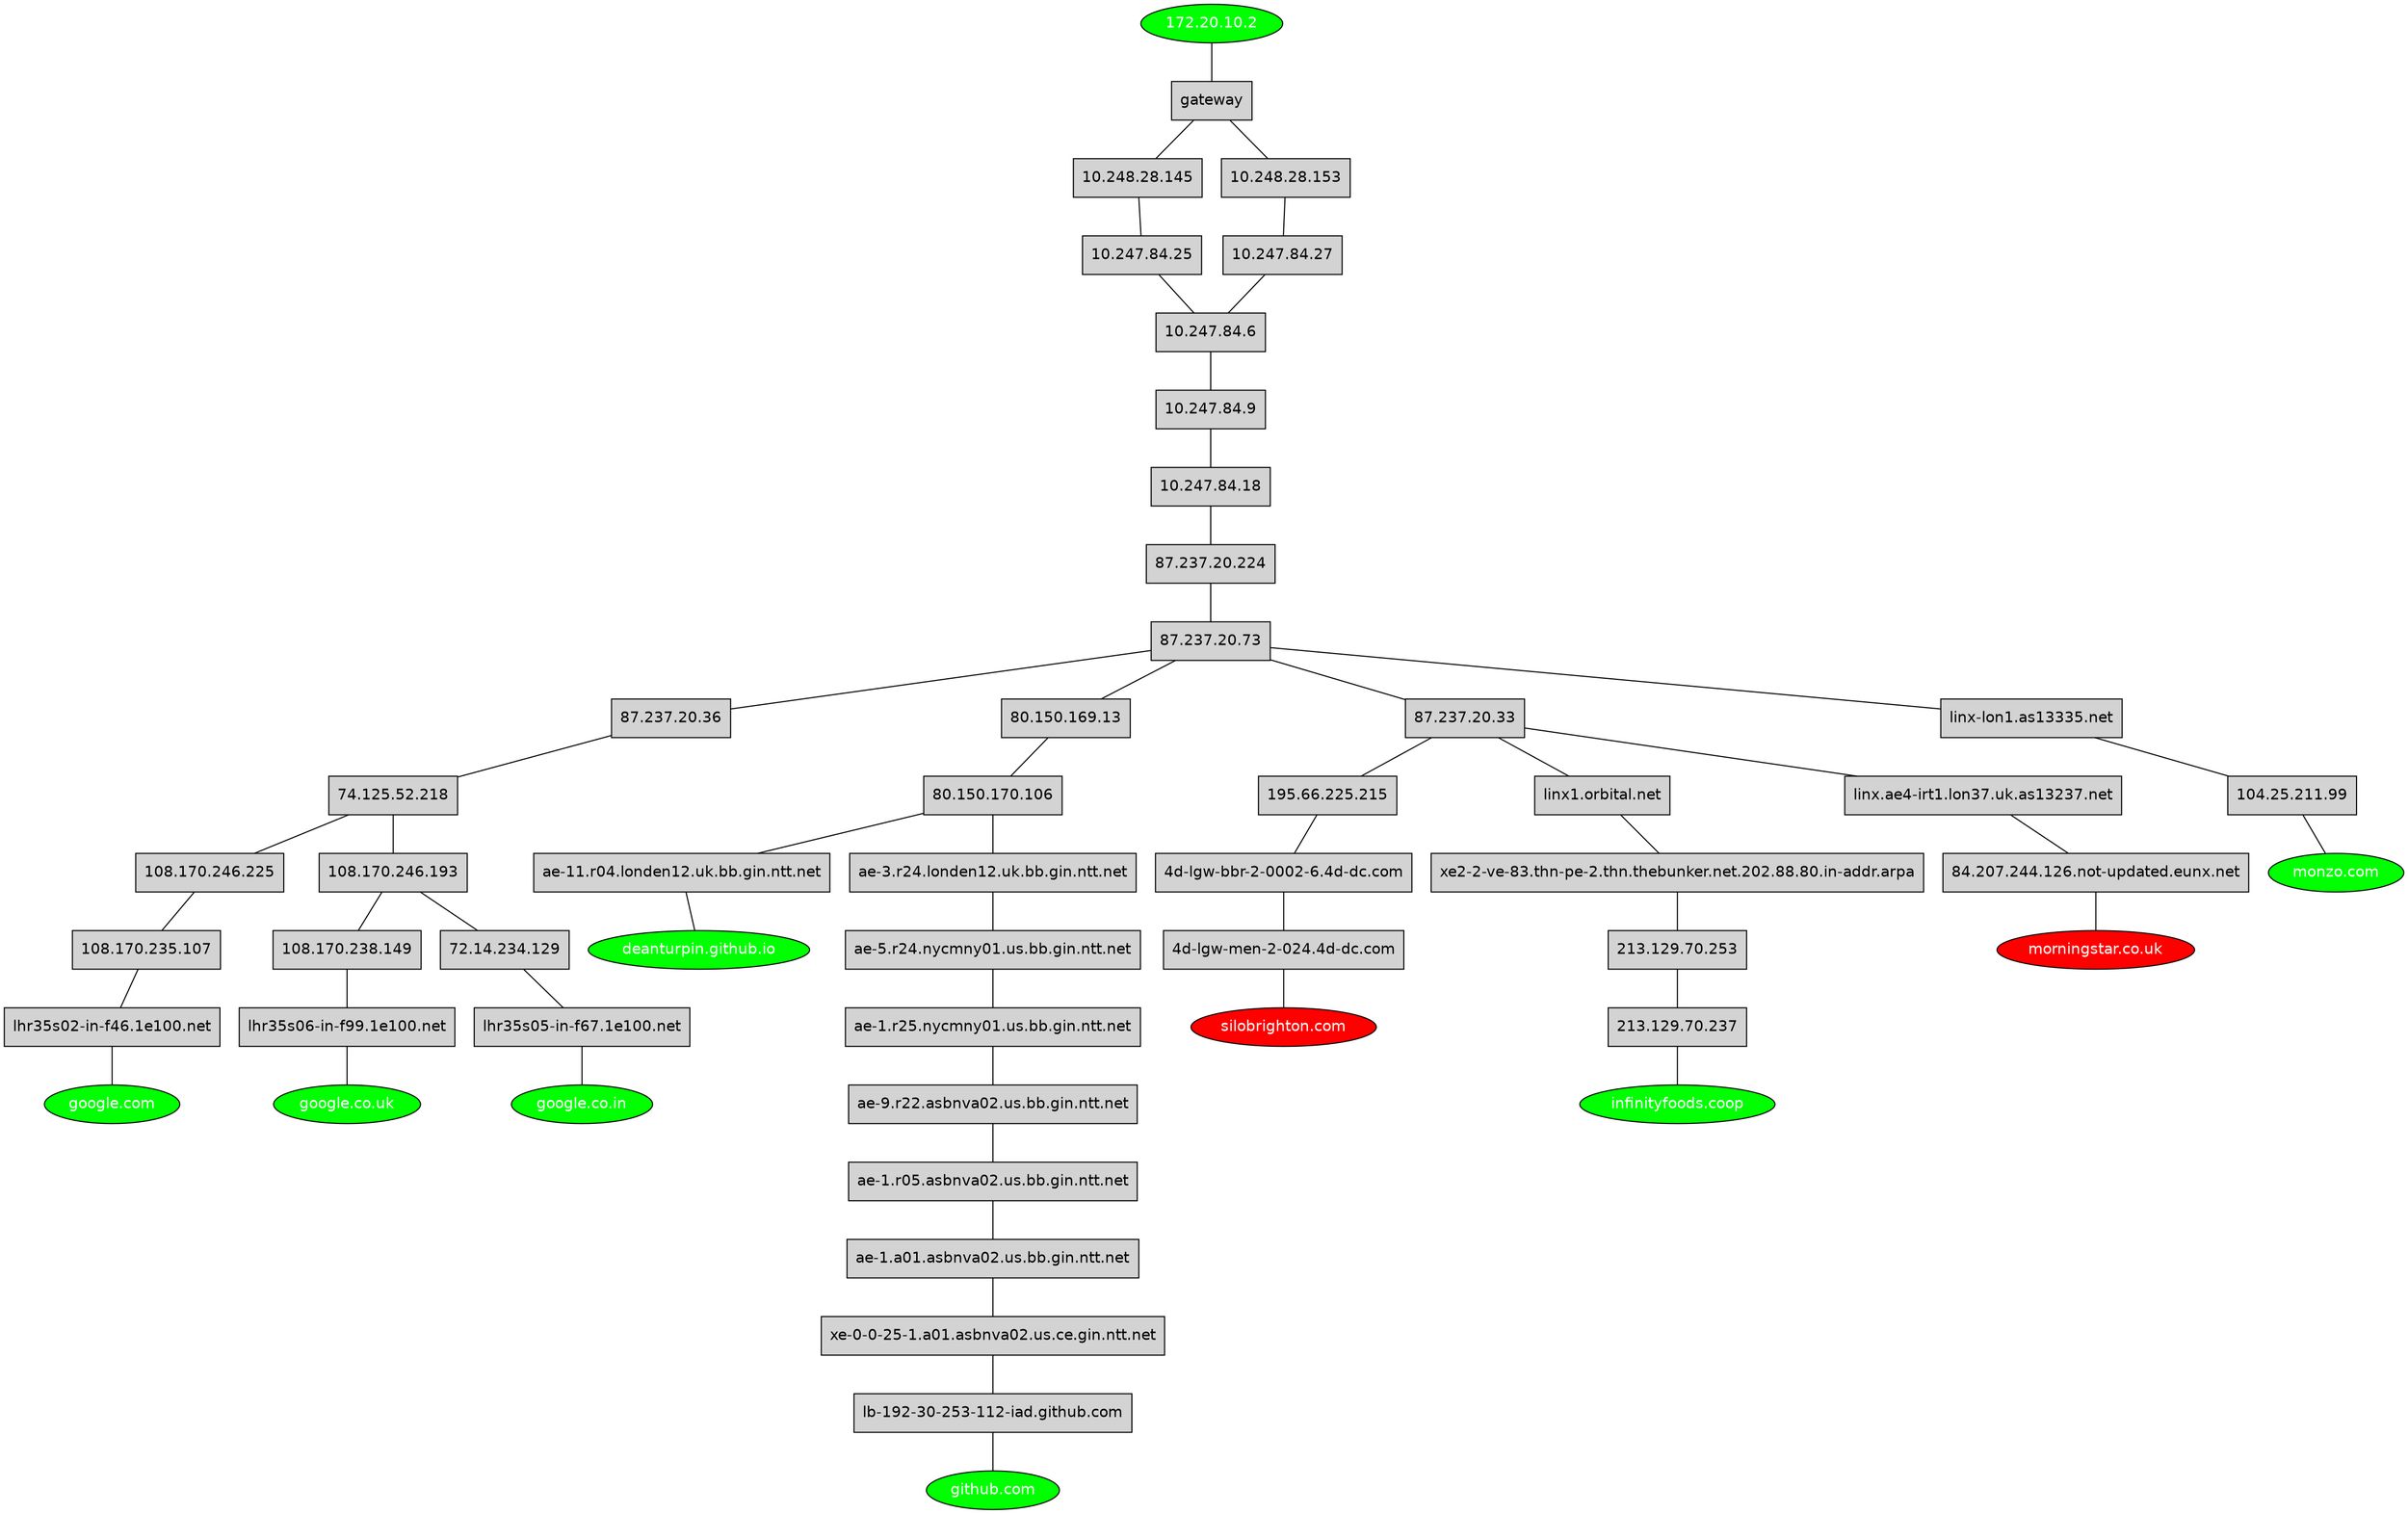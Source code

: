 strict graph {

  node [shape=rectangle style=filled fontname=helvetica]
  "soy yo" [label="172.20.10.2" fillcolor=green shape=oval fontcolor=white]

  "google.com" [fillcolor=green shape=oval fontcolor=white]
  "google.co.uk" [fillcolor=green shape=oval fontcolor=white]
  "google.co.in" [fillcolor=green shape=oval fontcolor=white]
  "deanturpin.github.io" [fillcolor=green shape=oval fontcolor=white]
  "github.com" [fillcolor=green shape=oval fontcolor=white]
  "silobrighton.com" [fillcolor=red shape=oval fontcolor=white]
  "monzo.com" [fillcolor=green shape=oval fontcolor=white]
  "infinityfoods.coop" [fillcolor=green shape=oval fontcolor=white]
  "morningstar.co.uk" [fillcolor=red shape=oval fontcolor=white]
  "soy yo"--"gateway"--"10.248.28.145"--"10.247.84.25"--"10.247.84.6"--"10.247.84.9"--"10.247.84.18"--"87.237.20.224"--"87.237.20.73"--"87.237.20.36"--"74.125.52.218"--"108.170.246.225"--"108.170.235.107"--"lhr35s02-in-f46.1e100.net"--"google.com"
  "soy yo"--"gateway"--"10.248.28.145"--"10.247.84.25"--"10.247.84.6"--"10.247.84.9"--"10.247.84.18"--"87.237.20.224"--"87.237.20.73"--"87.237.20.36"--"74.125.52.218"--"108.170.246.193"--"108.170.238.149"--"lhr35s06-in-f99.1e100.net"--"google.co.uk"
  "soy yo"--"gateway"--"10.248.28.145"--"10.247.84.25"--"10.247.84.6"--"10.247.84.9"--"10.247.84.18"--"87.237.20.224"--"87.237.20.73"--"87.237.20.36"--"74.125.52.218"--"108.170.246.193"--"72.14.234.129"--"lhr35s05-in-f67.1e100.net"--"google.co.in"
  "soy yo"--"gateway"--"10.248.28.153"--"10.247.84.27"--"10.247.84.6"--"10.247.84.9"--"10.247.84.18"--"87.237.20.224"--"87.237.20.73"--"80.150.169.13"--"80.150.170.106"--"ae-11.r04.londen12.uk.bb.gin.ntt.net"--"deanturpin.github.io"
  "soy yo"--"gateway"--"10.248.28.145"--"10.247.84.25"--"10.247.84.6"--"10.247.84.9"--"10.247.84.18"--"87.237.20.224"--"87.237.20.73"--"80.150.169.13"--"80.150.170.106"--"ae-3.r24.londen12.uk.bb.gin.ntt.net"--"ae-5.r24.nycmny01.us.bb.gin.ntt.net"--"ae-1.r25.nycmny01.us.bb.gin.ntt.net"--"ae-9.r22.asbnva02.us.bb.gin.ntt.net"--"ae-1.r05.asbnva02.us.bb.gin.ntt.net"--"ae-1.a01.asbnva02.us.bb.gin.ntt.net"--"xe-0-0-25-1.a01.asbnva02.us.ce.gin.ntt.net"--"lb-192-30-253-112-iad.github.com"--"github.com"
  "soy yo"--"gateway"--"10.248.28.145"--"10.247.84.25"--"10.247.84.6"--"10.247.84.9"--"10.247.84.18"--"87.237.20.224"--"87.237.20.73"--"87.237.20.33"--"195.66.225.215"--"4d-lgw-bbr-2-0002-6.4d-dc.com"--"4d-lgw-men-2-024.4d-dc.com"--"silobrighton.com"
  "soy yo"--"gateway"--"10.248.28.153"--"10.247.84.27"--"10.247.84.6"--"10.247.84.9"--"10.247.84.18"--"87.237.20.224"--"87.237.20.73"--"linx-lon1.as13335.net"--"104.25.211.99"--"monzo.com"
  "soy yo"--"gateway"--"10.248.28.145"--"10.247.84.25"--"10.247.84.6"--"10.247.84.9"--"10.247.84.18"--"87.237.20.224"--"87.237.20.73"--"87.237.20.33"--"linx1.orbital.net"--"xe2-2-ve-83.thn-pe-2.thn.thebunker.net.202.88.80.in-addr.arpa"--"213.129.70.253"--"213.129.70.237"--"infinityfoods.coop"
  "soy yo"--"gateway"--"10.248.28.153"--"10.247.84.27"--"10.247.84.6"--"10.247.84.9"--"10.247.84.18"--"87.237.20.224"--"87.237.20.73"--"87.237.20.33"--"linx.ae4-irt1.lon37.uk.as13237.net"--"84.207.244.126.not-updated.eunx.net"--"morningstar.co.uk"
}
